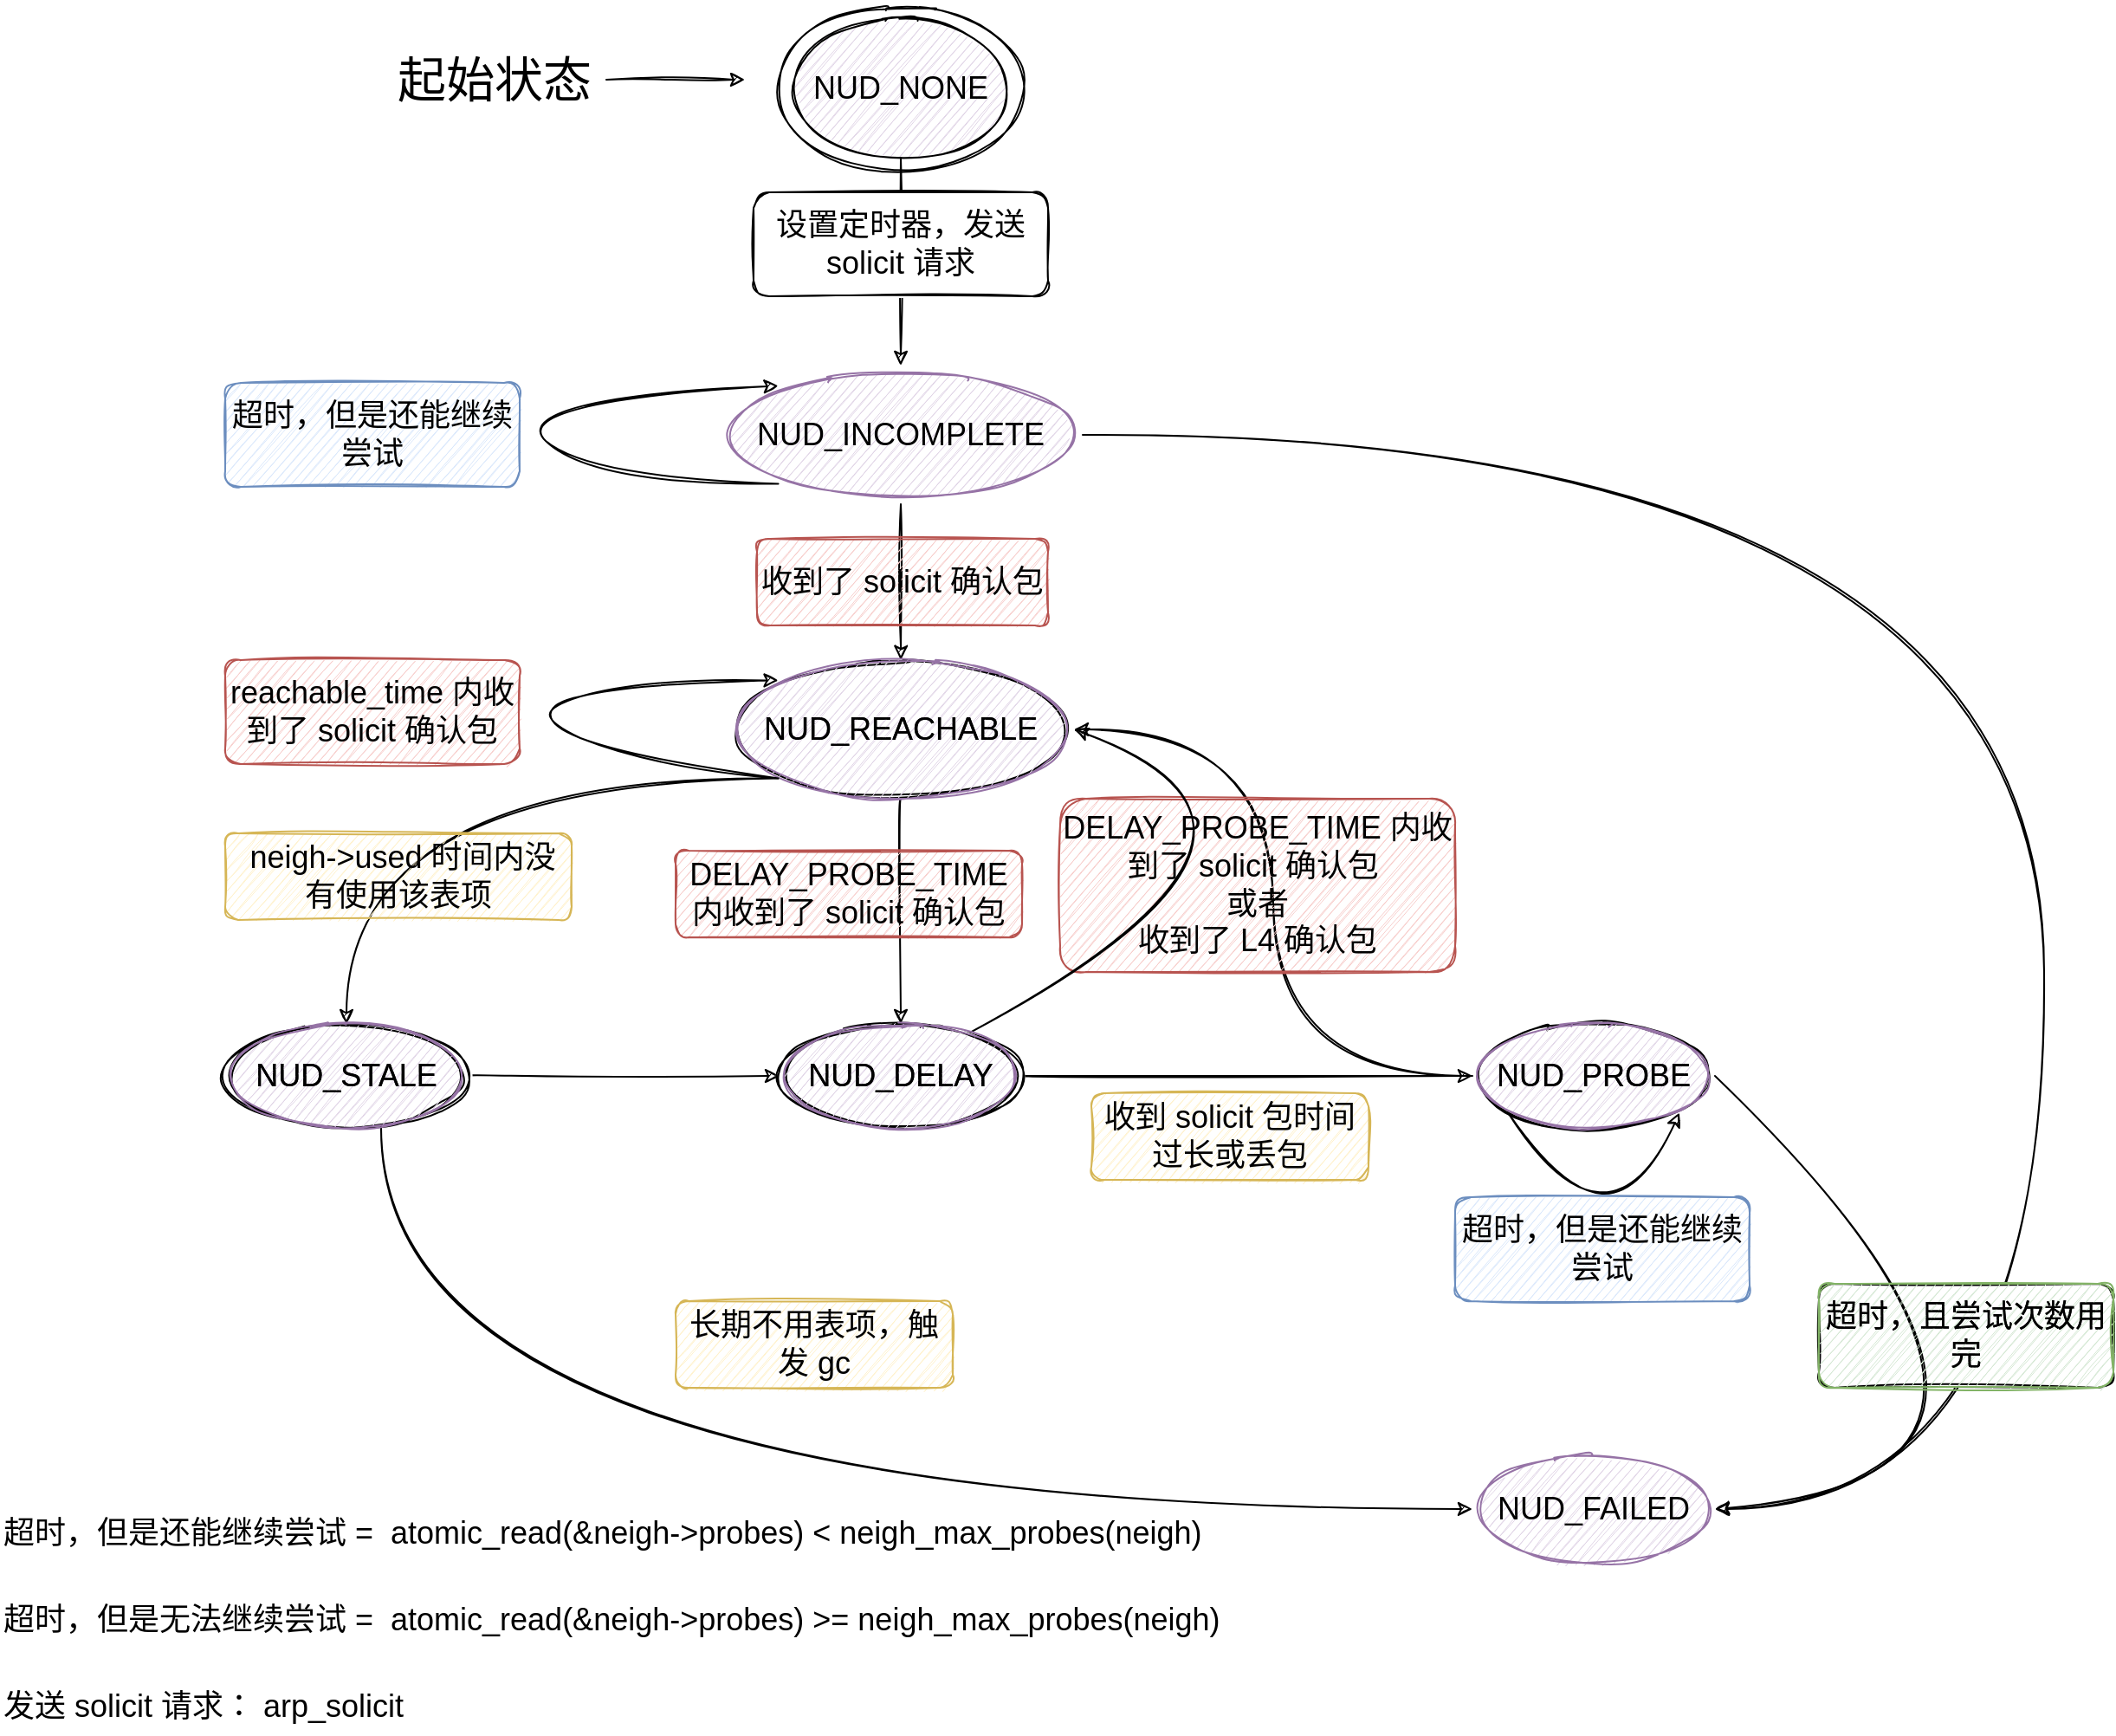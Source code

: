 <mxfile version="16.0.0" type="device"><diagram id="kShjeqgKQLWEnyNS2h9V" name="state machine"><mxGraphModel dx="1483" dy="927" grid="1" gridSize="10" guides="1" tooltips="1" connect="1" arrows="1" fold="1" page="1" pageScale="1" pageWidth="827" pageHeight="1169" math="0" shadow="0"><root><mxCell id="0"/><mxCell id="1" parent="0"/><mxCell id="-taStMSu0P1PElQJmMjp-57" value="" style="ellipse;whiteSpace=wrap;html=1;rounded=1;sketch=1;fontSize=18;strokeColor=#000000;" vertex="1" parent="1"><mxGeometry x="445" y="150" width="150" height="100" as="geometry"/></mxCell><mxCell id="-taStMSu0P1PElQJmMjp-1" value="超时，但是还能继续尝试" style="rounded=1;whiteSpace=wrap;html=1;sketch=1;fontSize=18;fillColor=#dae8fc;strokeColor=#6c8ebf;" vertex="1" parent="1"><mxGeometry x="130" y="370" width="170" height="60" as="geometry"/></mxCell><mxCell id="-taStMSu0P1PElQJmMjp-6" style="edgeStyle=orthogonalEdgeStyle;curved=1;rounded=1;sketch=1;orthogonalLoop=1;jettySize=auto;html=1;entryX=0.5;entryY=0;entryDx=0;entryDy=0;fontSize=18;" edge="1" parent="1" source="-taStMSu0P1PElQJmMjp-2"><mxGeometry relative="1" as="geometry"><mxPoint x="520" y="360.0" as="targetPoint"/></mxGeometry></mxCell><mxCell id="-taStMSu0P1PElQJmMjp-2" value="&lt;span&gt;NUD_NONE&lt;/span&gt;" style="ellipse;whiteSpace=wrap;html=1;rounded=1;sketch=1;fontSize=18;fillColor=#e1d5e7;strokeColor=#000000;" vertex="1" parent="1"><mxGeometry x="460" y="160" width="120" height="80" as="geometry"/></mxCell><mxCell id="-taStMSu0P1PElQJmMjp-12" style="edgeStyle=orthogonalEdgeStyle;curved=1;rounded=1;sketch=1;orthogonalLoop=1;jettySize=auto;html=1;entryX=1;entryY=0.5;entryDx=0;entryDy=0;fontSize=18;exitX=1;exitY=0.5;exitDx=0;exitDy=0;" edge="1" parent="1" source="-taStMSu0P1PElQJmMjp-53" target="-taStMSu0P1PElQJmMjp-11"><mxGeometry relative="1" as="geometry"><mxPoint x="606.603" y="420.0" as="sourcePoint"/><Array as="points"><mxPoint x="1180" y="400"/><mxPoint x="1180" y="1020"/></Array></mxGeometry></mxCell><mxCell id="-taStMSu0P1PElQJmMjp-43" style="edgeStyle=orthogonalEdgeStyle;curved=1;rounded=1;sketch=1;orthogonalLoop=1;jettySize=auto;html=1;entryX=0.5;entryY=0;entryDx=0;entryDy=0;fontSize=18;" edge="1" parent="1" target="-taStMSu0P1PElQJmMjp-29"><mxGeometry relative="1" as="geometry"><mxPoint x="520" y="440.0" as="sourcePoint"/></mxGeometry></mxCell><mxCell id="-taStMSu0P1PElQJmMjp-4" value="" style="curved=1;endArrow=classic;html=1;rounded=1;sketch=1;fontSize=18;exitX=0;exitY=1;exitDx=0;exitDy=0;entryX=0;entryY=0;entryDx=0;entryDy=0;" edge="1" parent="1"><mxGeometry width="50" height="50" relative="1" as="geometry"><mxPoint x="449.289" y="428.284" as="sourcePoint"/><mxPoint x="449.289" y="371.716" as="targetPoint"/><Array as="points"><mxPoint x="340" y="427"/><mxPoint x="290" y="380"/></Array></mxGeometry></mxCell><mxCell id="-taStMSu0P1PElQJmMjp-5" value="超时，且尝试次数用完" style="rounded=1;whiteSpace=wrap;html=1;sketch=1;fontSize=18;" vertex="1" parent="1"><mxGeometry x="1050" y="890" width="170" height="60" as="geometry"/></mxCell><mxCell id="-taStMSu0P1PElQJmMjp-7" value="设置定时器，发送 solicit 请求" style="rounded=1;whiteSpace=wrap;html=1;sketch=1;fontSize=18;" vertex="1" parent="1"><mxGeometry x="435" y="260" width="170" height="60" as="geometry"/></mxCell><mxCell id="-taStMSu0P1PElQJmMjp-27" style="edgeStyle=orthogonalEdgeStyle;curved=1;rounded=1;sketch=1;orthogonalLoop=1;jettySize=auto;html=1;entryX=0;entryY=0.5;entryDx=0;entryDy=0;fontSize=18;" edge="1" parent="1" source="-taStMSu0P1PElQJmMjp-8" target="-taStMSu0P1PElQJmMjp-9"><mxGeometry relative="1" as="geometry"/></mxCell><mxCell id="-taStMSu0P1PElQJmMjp-8" value="&lt;span&gt;NUD_STALE&lt;/span&gt;" style="ellipse;whiteSpace=wrap;html=1;rounded=1;sketch=1;fontSize=18;" vertex="1" parent="1"><mxGeometry x="130" y="740" width="140" height="60" as="geometry"/></mxCell><mxCell id="-taStMSu0P1PElQJmMjp-21" style="edgeStyle=orthogonalEdgeStyle;curved=1;rounded=1;sketch=1;orthogonalLoop=1;jettySize=auto;html=1;fontSize=18;" edge="1" parent="1" source="-taStMSu0P1PElQJmMjp-9" target="-taStMSu0P1PElQJmMjp-10"><mxGeometry relative="1" as="geometry"/></mxCell><mxCell id="-taStMSu0P1PElQJmMjp-9" value="&lt;span&gt;NUD_DELAY&lt;/span&gt;" style="ellipse;whiteSpace=wrap;html=1;rounded=1;sketch=1;fontSize=18;" vertex="1" parent="1"><mxGeometry x="450" y="740" width="140" height="60" as="geometry"/></mxCell><mxCell id="-taStMSu0P1PElQJmMjp-38" style="edgeStyle=orthogonalEdgeStyle;curved=1;rounded=1;sketch=1;orthogonalLoop=1;jettySize=auto;html=1;entryX=1;entryY=0.5;entryDx=0;entryDy=0;fontSize=18;" edge="1" parent="1" source="-taStMSu0P1PElQJmMjp-10" target="-taStMSu0P1PElQJmMjp-29"><mxGeometry relative="1" as="geometry"/></mxCell><mxCell id="-taStMSu0P1PElQJmMjp-10" value="&lt;span&gt;NUD_PROBE&lt;/span&gt;" style="ellipse;whiteSpace=wrap;html=1;rounded=1;sketch=1;fontSize=18;" vertex="1" parent="1"><mxGeometry x="850" y="740" width="140" height="60" as="geometry"/></mxCell><mxCell id="-taStMSu0P1PElQJmMjp-11" value="&lt;span&gt;NUD_FAILED&lt;/span&gt;" style="ellipse;whiteSpace=wrap;html=1;rounded=1;sketch=1;fontSize=18;fillColor=#e1d5e7;strokeColor=#9673a6;" vertex="1" parent="1"><mxGeometry x="850" y="990" width="140" height="60" as="geometry"/></mxCell><mxCell id="-taStMSu0P1PElQJmMjp-19" value="超时，但是还能继续尝试" style="rounded=1;whiteSpace=wrap;html=1;sketch=1;fontSize=18;fillColor=#dae8fc;strokeColor=#6c8ebf;" vertex="1" parent="1"><mxGeometry x="840" y="840" width="170" height="60" as="geometry"/></mxCell><mxCell id="-taStMSu0P1PElQJmMjp-26" value="DELAY_PROBE_TIME 内收到了 solicit 确认包&amp;nbsp;&lt;br&gt;或者&lt;br&gt;收到了 L4 确认包" style="rounded=1;whiteSpace=wrap;html=1;sketch=1;fontSize=18;fillColor=#f8cecc;strokeColor=#b85450;" vertex="1" parent="1"><mxGeometry x="612" y="610" width="228" height="100" as="geometry"/></mxCell><mxCell id="-taStMSu0P1PElQJmMjp-28" value="收到 solicit 包时间过长或丢包" style="rounded=1;whiteSpace=wrap;html=1;sketch=1;fontSize=18;fillColor=#fff2cc;strokeColor=#d6b656;" vertex="1" parent="1"><mxGeometry x="630" y="780" width="160" height="50" as="geometry"/></mxCell><mxCell id="-taStMSu0P1PElQJmMjp-42" style="edgeStyle=orthogonalEdgeStyle;curved=1;rounded=1;sketch=1;orthogonalLoop=1;jettySize=auto;html=1;entryX=0.5;entryY=0;entryDx=0;entryDy=0;fontSize=18;exitX=0;exitY=1;exitDx=0;exitDy=0;" edge="1" parent="1" source="-taStMSu0P1PElQJmMjp-52" target="-taStMSu0P1PElQJmMjp-8"><mxGeometry relative="1" as="geometry"/></mxCell><mxCell id="-taStMSu0P1PElQJmMjp-29" value="&lt;span&gt;NUD_REACHABLE&lt;/span&gt;" style="ellipse;whiteSpace=wrap;html=1;rounded=1;sketch=1;fontSize=18;" vertex="1" parent="1"><mxGeometry x="420" y="530" width="200" height="80" as="geometry"/></mxCell><mxCell id="-taStMSu0P1PElQJmMjp-30" value="" style="endArrow=classic;html=1;rounded=1;sketch=1;fontSize=18;curved=1;exitX=0.776;exitY=0.094;exitDx=0;exitDy=0;exitPerimeter=0;entryX=1;entryY=0.5;entryDx=0;entryDy=0;" edge="1" parent="1" source="-taStMSu0P1PElQJmMjp-9" target="-taStMSu0P1PElQJmMjp-29"><mxGeometry width="50" height="50" relative="1" as="geometry"><mxPoint x="500" y="710" as="sourcePoint"/><mxPoint x="559" y="600" as="targetPoint"/><Array as="points"><mxPoint x="780" y="630"/></Array></mxGeometry></mxCell><mxCell id="-taStMSu0P1PElQJmMjp-31" value="" style="endArrow=classic;html=1;rounded=1;sketch=1;fontSize=18;curved=1;exitX=0.5;exitY=1;exitDx=0;exitDy=0;entryX=0.5;entryY=0;entryDx=0;entryDy=0;" edge="1" parent="1" source="-taStMSu0P1PElQJmMjp-52" target="-taStMSu0P1PElQJmMjp-50"><mxGeometry width="50" height="50" relative="1" as="geometry"><mxPoint x="470" y="720" as="sourcePoint"/><mxPoint x="520" y="670" as="targetPoint"/></mxGeometry></mxCell><mxCell id="-taStMSu0P1PElQJmMjp-36" value="" style="curved=1;endArrow=classic;html=1;rounded=1;sketch=1;fontSize=18;exitX=0;exitY=1;exitDx=0;exitDy=0;entryX=1;entryY=1;entryDx=0;entryDy=0;" edge="1" parent="1" source="-taStMSu0P1PElQJmMjp-10" target="-taStMSu0P1PElQJmMjp-10"><mxGeometry width="50" height="50" relative="1" as="geometry"><mxPoint x="880" y="880" as="sourcePoint"/><mxPoint x="930" y="830" as="targetPoint"/><Array as="points"><mxPoint x="930" y="880"/></Array></mxGeometry></mxCell><mxCell id="-taStMSu0P1PElQJmMjp-40" value="DELAY_PROBE_TIME 内收到了 solicit 确认包" style="rounded=1;whiteSpace=wrap;html=1;sketch=1;fontSize=18;fillColor=#f8cecc;strokeColor=#b85450;" vertex="1" parent="1"><mxGeometry x="390" y="640" width="200" height="50" as="geometry"/></mxCell><mxCell id="-taStMSu0P1PElQJmMjp-41" value="&amp;nbsp;neigh-&amp;gt;used 时间内没有使用该表项" style="rounded=1;whiteSpace=wrap;html=1;sketch=1;fontSize=18;fillColor=#fff2cc;strokeColor=#d6b656;" vertex="1" parent="1"><mxGeometry x="130" y="630" width="200" height="50" as="geometry"/></mxCell><mxCell id="-taStMSu0P1PElQJmMjp-44" value="收到了 solicit 确认包" style="rounded=1;whiteSpace=wrap;html=1;sketch=1;fontSize=18;fillColor=#f8cecc;strokeColor=#b85450;" vertex="1" parent="1"><mxGeometry x="437" y="460" width="168" height="50" as="geometry"/></mxCell><mxCell id="-taStMSu0P1PElQJmMjp-45" value="" style="curved=1;endArrow=classic;html=1;rounded=1;sketch=1;fontSize=18;exitX=1;exitY=0.5;exitDx=0;exitDy=0;entryX=1;entryY=0.5;entryDx=0;entryDy=0;" edge="1" parent="1" source="-taStMSu0P1PElQJmMjp-10" target="-taStMSu0P1PElQJmMjp-11"><mxGeometry width="50" height="50" relative="1" as="geometry"><mxPoint x="690" y="1040" as="sourcePoint"/><mxPoint x="740" y="990" as="targetPoint"/><Array as="points"><mxPoint x="1230" y="1000"/></Array></mxGeometry></mxCell><mxCell id="-taStMSu0P1PElQJmMjp-46" value="超时，且尝试次数用完" style="rounded=1;whiteSpace=wrap;html=1;sketch=1;fontSize=18;fillColor=#d5e8d4;strokeColor=#82b366;" vertex="1" parent="1"><mxGeometry x="1050" y="890" width="170" height="60" as="geometry"/></mxCell><mxCell id="-taStMSu0P1PElQJmMjp-47" value="&lt;span&gt;NUD_STALE&lt;/span&gt;" style="ellipse;whiteSpace=wrap;html=1;rounded=1;sketch=1;fontSize=18;" vertex="1" parent="1"><mxGeometry x="130" y="740" width="140" height="60" as="geometry"/></mxCell><mxCell id="-taStMSu0P1PElQJmMjp-48" value="&lt;span&gt;NUD_DELAY&lt;/span&gt;" style="ellipse;whiteSpace=wrap;html=1;rounded=1;sketch=1;fontSize=18;" vertex="1" parent="1"><mxGeometry x="450" y="740" width="140" height="60" as="geometry"/></mxCell><mxCell id="-taStMSu0P1PElQJmMjp-64" style="edgeStyle=orthogonalEdgeStyle;curved=1;rounded=1;sketch=1;orthogonalLoop=1;jettySize=auto;html=1;entryX=0;entryY=0.5;entryDx=0;entryDy=0;fontSize=28;" edge="1" parent="1" source="-taStMSu0P1PElQJmMjp-49" target="-taStMSu0P1PElQJmMjp-11"><mxGeometry relative="1" as="geometry"><Array as="points"><mxPoint x="220" y="1020"/></Array></mxGeometry></mxCell><mxCell id="-taStMSu0P1PElQJmMjp-49" value="&lt;span&gt;NUD_STALE&lt;/span&gt;" style="ellipse;whiteSpace=wrap;html=1;rounded=1;sketch=1;fontSize=18;fillColor=#e1d5e7;strokeColor=#9673a6;" vertex="1" parent="1"><mxGeometry x="130" y="740" width="140" height="60" as="geometry"/></mxCell><mxCell id="-taStMSu0P1PElQJmMjp-50" value="&lt;span&gt;NUD_DELAY&lt;/span&gt;" style="ellipse;whiteSpace=wrap;html=1;rounded=1;sketch=1;fontSize=18;fillColor=#e1d5e7;strokeColor=#9673a6;" vertex="1" parent="1"><mxGeometry x="450" y="740" width="140" height="60" as="geometry"/></mxCell><mxCell id="-taStMSu0P1PElQJmMjp-51" value="&lt;span&gt;NUD_PROBE&lt;/span&gt;" style="ellipse;whiteSpace=wrap;html=1;rounded=1;sketch=1;fontSize=18;fillColor=#e1d5e7;strokeColor=#9673a6;" vertex="1" parent="1"><mxGeometry x="850" y="740" width="140" height="60" as="geometry"/></mxCell><mxCell id="-taStMSu0P1PElQJmMjp-52" value="&lt;span&gt;NUD_REACHABLE&lt;/span&gt;" style="ellipse;whiteSpace=wrap;html=1;rounded=1;sketch=1;fontSize=18;fillColor=#e1d5e7;strokeColor=#9673a6;" vertex="1" parent="1"><mxGeometry x="420" y="530" width="200" height="80" as="geometry"/></mxCell><mxCell id="-taStMSu0P1PElQJmMjp-53" value="&lt;span&gt;NUD_INCOMPLETE&lt;/span&gt;" style="ellipse;whiteSpace=wrap;html=1;rounded=1;sketch=1;fontSize=18;fillColor=#e1d5e7;strokeColor=#9673a6;" vertex="1" parent="1"><mxGeometry x="415" y="365" width="210" height="70" as="geometry"/></mxCell><mxCell id="-taStMSu0P1PElQJmMjp-54" value="" style="curved=1;endArrow=classic;html=1;rounded=1;sketch=1;fontSize=18;exitX=0;exitY=1;exitDx=0;exitDy=0;entryX=0;entryY=0;entryDx=0;entryDy=0;" edge="1" parent="1" source="-taStMSu0P1PElQJmMjp-52" target="-taStMSu0P1PElQJmMjp-52"><mxGeometry width="50" height="50" relative="1" as="geometry"><mxPoint x="413.289" y="510.004" as="sourcePoint"/><mxPoint x="413.289" y="453.436" as="targetPoint"/><Array as="points"><mxPoint x="370" y="590"/><mxPoint x="300" y="560"/><mxPoint x="370" y="542"/></Array></mxGeometry></mxCell><mxCell id="-taStMSu0P1PElQJmMjp-55" value="reachable_time 内收到了 solicit 确认包" style="rounded=1;whiteSpace=wrap;html=1;sketch=1;fontSize=18;fillColor=#f8cecc;strokeColor=#b85450;" vertex="1" parent="1"><mxGeometry x="130" y="530" width="170" height="60" as="geometry"/></mxCell><mxCell id="-taStMSu0P1PElQJmMjp-59" style="edgeStyle=orthogonalEdgeStyle;curved=1;rounded=1;sketch=1;orthogonalLoop=1;jettySize=auto;html=1;fontSize=18;" edge="1" parent="1" source="-taStMSu0P1PElQJmMjp-58"><mxGeometry relative="1" as="geometry"><mxPoint x="430" y="195" as="targetPoint"/></mxGeometry></mxCell><mxCell id="-taStMSu0P1PElQJmMjp-58" value="起始状态" style="text;html=1;align=center;verticalAlign=middle;resizable=0;points=[];autosize=1;strokeColor=none;fillColor=none;fontSize=28;" vertex="1" parent="1"><mxGeometry x="220" y="175" width="130" height="40" as="geometry"/></mxCell><mxCell id="-taStMSu0P1PElQJmMjp-60" value="&lt;span style=&quot;font-size: 18px&quot;&gt;超时，但是还能继续尝试 =&amp;nbsp;&amp;nbsp;atomic_read(&amp;amp;neigh-&amp;gt;probes) &amp;lt; neigh_max_probes(neigh)&lt;/span&gt;" style="text;html=1;align=left;verticalAlign=middle;resizable=0;points=[];autosize=1;strokeColor=none;fillColor=none;fontSize=28;" vertex="1" parent="1"><mxGeometry y="1010" width="710" height="40" as="geometry"/></mxCell><mxCell id="-taStMSu0P1PElQJmMjp-61" value="&lt;span style=&quot;font-size: 18px&quot;&gt;超时，但是无法继续尝试 =&amp;nbsp;&amp;nbsp;atomic_read(&amp;amp;neigh-&amp;gt;probes) &amp;gt;= neigh_max_probes(neigh)&lt;/span&gt;" style="text;html=1;align=left;verticalAlign=middle;resizable=0;points=[];autosize=1;strokeColor=none;fillColor=none;fontSize=28;" vertex="1" parent="1"><mxGeometry y="1060" width="720" height="40" as="geometry"/></mxCell><mxCell id="-taStMSu0P1PElQJmMjp-63" value="&lt;span style=&quot;font-size: 18px&quot;&gt;发送 solicit 请求： arp_solicit&lt;/span&gt;" style="text;html=1;align=left;verticalAlign=middle;resizable=0;points=[];autosize=1;strokeColor=none;fillColor=none;fontSize=28;" vertex="1" parent="1"><mxGeometry y="1110" width="250" height="40" as="geometry"/></mxCell><mxCell id="-taStMSu0P1PElQJmMjp-65" value="长期不用表项，触发 gc" style="rounded=1;whiteSpace=wrap;html=1;sketch=1;fontSize=18;fillColor=#fff2cc;strokeColor=#d6b656;" vertex="1" parent="1"><mxGeometry x="390" y="900" width="160" height="50" as="geometry"/></mxCell></root></mxGraphModel></diagram></mxfile>